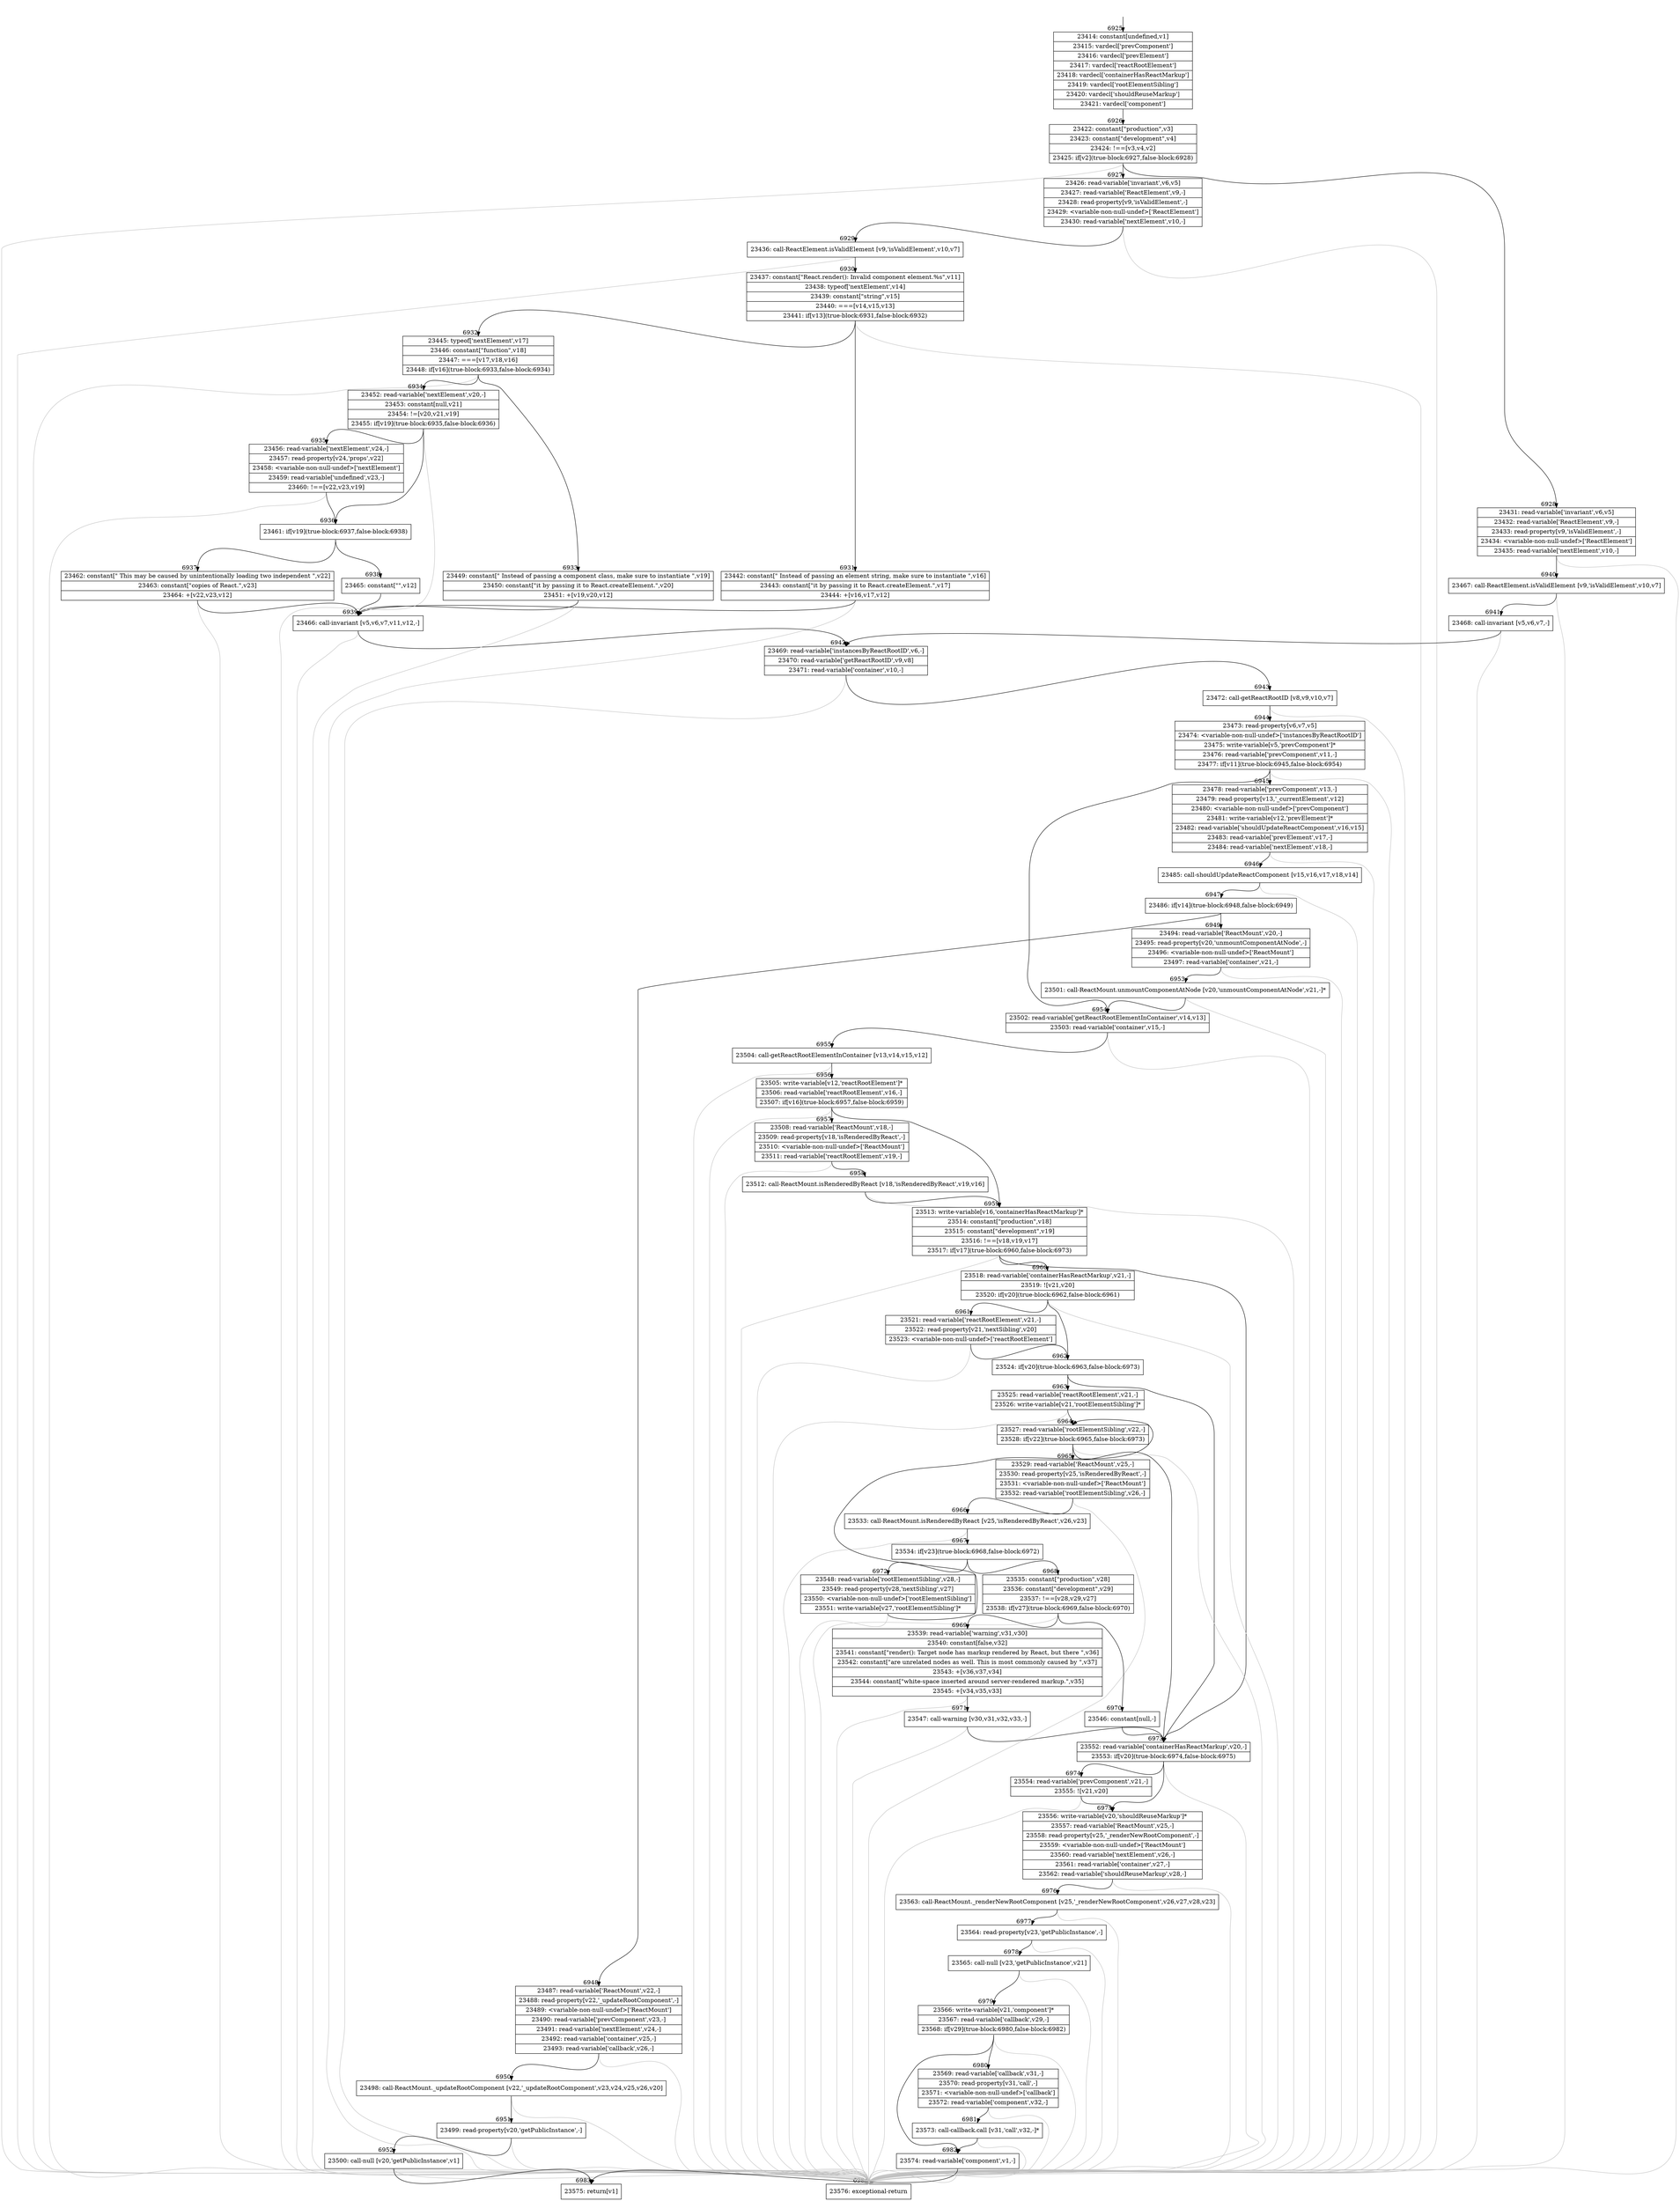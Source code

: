 digraph {
rankdir="TD"
BB_entry485[shape=none,label=""];
BB_entry485 -> BB6925 [tailport=s, headport=n, headlabel="    6925"]
BB6925 [shape=record label="{23414: constant[undefined,v1]|23415: vardecl['prevComponent']|23416: vardecl['prevElement']|23417: vardecl['reactRootElement']|23418: vardecl['containerHasReactMarkup']|23419: vardecl['rootElementSibling']|23420: vardecl['shouldReuseMarkup']|23421: vardecl['component']}" ] 
BB6925 -> BB6926 [tailport=s, headport=n, headlabel="      6926"]
BB6926 [shape=record label="{23422: constant[\"production\",v3]|23423: constant[\"development\",v4]|23424: !==[v3,v4,v2]|23425: if[v2](true-block:6927,false-block:6928)}" ] 
BB6926 -> BB6927 [tailport=s, headport=n, headlabel="      6927"]
BB6926 -> BB6928 [tailport=s, headport=n, headlabel="      6928"]
BB6926 -> BB6984 [tailport=s, headport=n, color=gray, headlabel="      6984"]
BB6927 [shape=record label="{23426: read-variable['invariant',v6,v5]|23427: read-variable['ReactElement',v9,-]|23428: read-property[v9,'isValidElement',-]|23429: \<variable-non-null-undef\>['ReactElement']|23430: read-variable['nextElement',v10,-]}" ] 
BB6927 -> BB6929 [tailport=s, headport=n, headlabel="      6929"]
BB6927 -> BB6984 [tailport=s, headport=n, color=gray]
BB6928 [shape=record label="{23431: read-variable['invariant',v6,v5]|23432: read-variable['ReactElement',v9,-]|23433: read-property[v9,'isValidElement',-]|23434: \<variable-non-null-undef\>['ReactElement']|23435: read-variable['nextElement',v10,-]}" ] 
BB6928 -> BB6940 [tailport=s, headport=n, headlabel="      6940"]
BB6928 -> BB6984 [tailport=s, headport=n, color=gray]
BB6929 [shape=record label="{23436: call-ReactElement.isValidElement [v9,'isValidElement',v10,v7]}" ] 
BB6929 -> BB6930 [tailport=s, headport=n, headlabel="      6930"]
BB6929 -> BB6984 [tailport=s, headport=n, color=gray]
BB6930 [shape=record label="{23437: constant[\"React.render(): Invalid component element.%s\",v11]|23438: typeof['nextElement',v14]|23439: constant[\"string\",v15]|23440: ===[v14,v15,v13]|23441: if[v13](true-block:6931,false-block:6932)}" ] 
BB6930 -> BB6931 [tailport=s, headport=n, headlabel="      6931"]
BB6930 -> BB6932 [tailport=s, headport=n, headlabel="      6932"]
BB6930 -> BB6984 [tailport=s, headport=n, color=gray]
BB6931 [shape=record label="{23442: constant[\" Instead of passing an element string, make sure to instantiate \",v16]|23443: constant[\"it by passing it to React.createElement.\",v17]|23444: +[v16,v17,v12]}" ] 
BB6931 -> BB6939 [tailport=s, headport=n, headlabel="      6939"]
BB6931 -> BB6984 [tailport=s, headport=n, color=gray]
BB6932 [shape=record label="{23445: typeof['nextElement',v17]|23446: constant[\"function\",v18]|23447: ===[v17,v18,v16]|23448: if[v16](true-block:6933,false-block:6934)}" ] 
BB6932 -> BB6933 [tailport=s, headport=n, headlabel="      6933"]
BB6932 -> BB6934 [tailport=s, headport=n, headlabel="      6934"]
BB6932 -> BB6984 [tailport=s, headport=n, color=gray]
BB6933 [shape=record label="{23449: constant[\" Instead of passing a component class, make sure to instantiate \",v19]|23450: constant[\"it by passing it to React.createElement.\",v20]|23451: +[v19,v20,v12]}" ] 
BB6933 -> BB6939 [tailport=s, headport=n]
BB6933 -> BB6984 [tailport=s, headport=n, color=gray]
BB6934 [shape=record label="{23452: read-variable['nextElement',v20,-]|23453: constant[null,v21]|23454: !=[v20,v21,v19]|23455: if[v19](true-block:6935,false-block:6936)}" ] 
BB6934 -> BB6936 [tailport=s, headport=n, headlabel="      6936"]
BB6934 -> BB6935 [tailport=s, headport=n, headlabel="      6935"]
BB6934 -> BB6984 [tailport=s, headport=n, color=gray]
BB6935 [shape=record label="{23456: read-variable['nextElement',v24,-]|23457: read-property[v24,'props',v22]|23458: \<variable-non-null-undef\>['nextElement']|23459: read-variable['undefined',v23,-]|23460: !==[v22,v23,v19]}" ] 
BB6935 -> BB6936 [tailport=s, headport=n]
BB6935 -> BB6984 [tailport=s, headport=n, color=gray]
BB6936 [shape=record label="{23461: if[v19](true-block:6937,false-block:6938)}" ] 
BB6936 -> BB6937 [tailport=s, headport=n, headlabel="      6937"]
BB6936 -> BB6938 [tailport=s, headport=n, headlabel="      6938"]
BB6937 [shape=record label="{23462: constant[\" This may be caused by unintentionally loading two independent \",v22]|23463: constant[\"copies of React.\",v23]|23464: +[v22,v23,v12]}" ] 
BB6937 -> BB6939 [tailport=s, headport=n]
BB6937 -> BB6984 [tailport=s, headport=n, color=gray]
BB6938 [shape=record label="{23465: constant[\"\",v12]}" ] 
BB6938 -> BB6939 [tailport=s, headport=n]
BB6939 [shape=record label="{23466: call-invariant [v5,v6,v7,v11,v12,-]}" ] 
BB6939 -> BB6942 [tailport=s, headport=n, headlabel="      6942"]
BB6939 -> BB6984 [tailport=s, headport=n, color=gray]
BB6940 [shape=record label="{23467: call-ReactElement.isValidElement [v9,'isValidElement',v10,v7]}" ] 
BB6940 -> BB6941 [tailport=s, headport=n, headlabel="      6941"]
BB6940 -> BB6984 [tailport=s, headport=n, color=gray]
BB6941 [shape=record label="{23468: call-invariant [v5,v6,v7,-]}" ] 
BB6941 -> BB6942 [tailport=s, headport=n]
BB6941 -> BB6984 [tailport=s, headport=n, color=gray]
BB6942 [shape=record label="{23469: read-variable['instancesByReactRootID',v6,-]|23470: read-variable['getReactRootID',v9,v8]|23471: read-variable['container',v10,-]}" ] 
BB6942 -> BB6943 [tailport=s, headport=n, headlabel="      6943"]
BB6942 -> BB6984 [tailport=s, headport=n, color=gray]
BB6943 [shape=record label="{23472: call-getReactRootID [v8,v9,v10,v7]}" ] 
BB6943 -> BB6944 [tailport=s, headport=n, headlabel="      6944"]
BB6943 -> BB6984 [tailport=s, headport=n, color=gray]
BB6944 [shape=record label="{23473: read-property[v6,v7,v5]|23474: \<variable-non-null-undef\>['instancesByReactRootID']|23475: write-variable[v5,'prevComponent']*|23476: read-variable['prevComponent',v11,-]|23477: if[v11](true-block:6945,false-block:6954)}" ] 
BB6944 -> BB6945 [tailport=s, headport=n, headlabel="      6945"]
BB6944 -> BB6954 [tailport=s, headport=n, headlabel="      6954"]
BB6944 -> BB6984 [tailport=s, headport=n, color=gray]
BB6945 [shape=record label="{23478: read-variable['prevComponent',v13,-]|23479: read-property[v13,'_currentElement',v12]|23480: \<variable-non-null-undef\>['prevComponent']|23481: write-variable[v12,'prevElement']*|23482: read-variable['shouldUpdateReactComponent',v16,v15]|23483: read-variable['prevElement',v17,-]|23484: read-variable['nextElement',v18,-]}" ] 
BB6945 -> BB6946 [tailport=s, headport=n, headlabel="      6946"]
BB6945 -> BB6984 [tailport=s, headport=n, color=gray]
BB6946 [shape=record label="{23485: call-shouldUpdateReactComponent [v15,v16,v17,v18,v14]}" ] 
BB6946 -> BB6947 [tailport=s, headport=n, headlabel="      6947"]
BB6946 -> BB6984 [tailport=s, headport=n, color=gray]
BB6947 [shape=record label="{23486: if[v14](true-block:6948,false-block:6949)}" ] 
BB6947 -> BB6948 [tailport=s, headport=n, headlabel="      6948"]
BB6947 -> BB6949 [tailport=s, headport=n, headlabel="      6949"]
BB6948 [shape=record label="{23487: read-variable['ReactMount',v22,-]|23488: read-property[v22,'_updateRootComponent',-]|23489: \<variable-non-null-undef\>['ReactMount']|23490: read-variable['prevComponent',v23,-]|23491: read-variable['nextElement',v24,-]|23492: read-variable['container',v25,-]|23493: read-variable['callback',v26,-]}" ] 
BB6948 -> BB6950 [tailport=s, headport=n, headlabel="      6950"]
BB6948 -> BB6984 [tailport=s, headport=n, color=gray]
BB6949 [shape=record label="{23494: read-variable['ReactMount',v20,-]|23495: read-property[v20,'unmountComponentAtNode',-]|23496: \<variable-non-null-undef\>['ReactMount']|23497: read-variable['container',v21,-]}" ] 
BB6949 -> BB6953 [tailport=s, headport=n, headlabel="      6953"]
BB6949 -> BB6984 [tailport=s, headport=n, color=gray]
BB6950 [shape=record label="{23498: call-ReactMount._updateRootComponent [v22,'_updateRootComponent',v23,v24,v25,v26,v20]}" ] 
BB6950 -> BB6951 [tailport=s, headport=n, headlabel="      6951"]
BB6950 -> BB6984 [tailport=s, headport=n, color=gray]
BB6951 [shape=record label="{23499: read-property[v20,'getPublicInstance',-]}" ] 
BB6951 -> BB6952 [tailport=s, headport=n, headlabel="      6952"]
BB6951 -> BB6984 [tailport=s, headport=n, color=gray]
BB6952 [shape=record label="{23500: call-null [v20,'getPublicInstance',v1]}" ] 
BB6952 -> BB6983 [tailport=s, headport=n, headlabel="      6983"]
BB6952 -> BB6984 [tailport=s, headport=n, color=gray]
BB6953 [shape=record label="{23501: call-ReactMount.unmountComponentAtNode [v20,'unmountComponentAtNode',v21,-]*}" ] 
BB6953 -> BB6954 [tailport=s, headport=n]
BB6953 -> BB6984 [tailport=s, headport=n, color=gray]
BB6954 [shape=record label="{23502: read-variable['getReactRootElementInContainer',v14,v13]|23503: read-variable['container',v15,-]}" ] 
BB6954 -> BB6955 [tailport=s, headport=n, headlabel="      6955"]
BB6954 -> BB6984 [tailport=s, headport=n, color=gray]
BB6955 [shape=record label="{23504: call-getReactRootElementInContainer [v13,v14,v15,v12]}" ] 
BB6955 -> BB6956 [tailport=s, headport=n, headlabel="      6956"]
BB6955 -> BB6984 [tailport=s, headport=n, color=gray]
BB6956 [shape=record label="{23505: write-variable[v12,'reactRootElement']*|23506: read-variable['reactRootElement',v16,-]|23507: if[v16](true-block:6957,false-block:6959)}" ] 
BB6956 -> BB6959 [tailport=s, headport=n, headlabel="      6959"]
BB6956 -> BB6957 [tailport=s, headport=n, headlabel="      6957"]
BB6956 -> BB6984 [tailport=s, headport=n, color=gray]
BB6957 [shape=record label="{23508: read-variable['ReactMount',v18,-]|23509: read-property[v18,'isRenderedByReact',-]|23510: \<variable-non-null-undef\>['ReactMount']|23511: read-variable['reactRootElement',v19,-]}" ] 
BB6957 -> BB6958 [tailport=s, headport=n, headlabel="      6958"]
BB6957 -> BB6984 [tailport=s, headport=n, color=gray]
BB6958 [shape=record label="{23512: call-ReactMount.isRenderedByReact [v18,'isRenderedByReact',v19,v16]}" ] 
BB6958 -> BB6959 [tailport=s, headport=n]
BB6958 -> BB6984 [tailport=s, headport=n, color=gray]
BB6959 [shape=record label="{23513: write-variable[v16,'containerHasReactMarkup']*|23514: constant[\"production\",v18]|23515: constant[\"development\",v19]|23516: !==[v18,v19,v17]|23517: if[v17](true-block:6960,false-block:6973)}" ] 
BB6959 -> BB6960 [tailport=s, headport=n, headlabel="      6960"]
BB6959 -> BB6973 [tailport=s, headport=n, headlabel="      6973"]
BB6959 -> BB6984 [tailport=s, headport=n, color=gray]
BB6960 [shape=record label="{23518: read-variable['containerHasReactMarkup',v21,-]|23519: ![v21,v20]|23520: if[v20](true-block:6962,false-block:6961)}" ] 
BB6960 -> BB6962 [tailport=s, headport=n, headlabel="      6962"]
BB6960 -> BB6961 [tailport=s, headport=n, headlabel="      6961"]
BB6960 -> BB6984 [tailport=s, headport=n, color=gray]
BB6961 [shape=record label="{23521: read-variable['reactRootElement',v21,-]|23522: read-property[v21,'nextSibling',v20]|23523: \<variable-non-null-undef\>['reactRootElement']}" ] 
BB6961 -> BB6962 [tailport=s, headport=n]
BB6961 -> BB6984 [tailport=s, headport=n, color=gray]
BB6962 [shape=record label="{23524: if[v20](true-block:6963,false-block:6973)}" ] 
BB6962 -> BB6963 [tailport=s, headport=n, headlabel="      6963"]
BB6962 -> BB6973 [tailport=s, headport=n]
BB6963 [shape=record label="{23525: read-variable['reactRootElement',v21,-]|23526: write-variable[v21,'rootElementSibling']*}" ] 
BB6963 -> BB6964 [tailport=s, headport=n, headlabel="      6964"]
BB6963 -> BB6984 [tailport=s, headport=n, color=gray]
BB6964 [shape=record label="{23527: read-variable['rootElementSibling',v22,-]|23528: if[v22](true-block:6965,false-block:6973)}" ] 
BB6964 -> BB6965 [tailport=s, headport=n, headlabel="      6965"]
BB6964 -> BB6973 [tailport=s, headport=n]
BB6964 -> BB6984 [tailport=s, headport=n, color=gray]
BB6965 [shape=record label="{23529: read-variable['ReactMount',v25,-]|23530: read-property[v25,'isRenderedByReact',-]|23531: \<variable-non-null-undef\>['ReactMount']|23532: read-variable['rootElementSibling',v26,-]}" ] 
BB6965 -> BB6966 [tailport=s, headport=n, headlabel="      6966"]
BB6965 -> BB6984 [tailport=s, headport=n, color=gray]
BB6966 [shape=record label="{23533: call-ReactMount.isRenderedByReact [v25,'isRenderedByReact',v26,v23]}" ] 
BB6966 -> BB6967 [tailport=s, headport=n, headlabel="      6967"]
BB6966 -> BB6984 [tailport=s, headport=n, color=gray]
BB6967 [shape=record label="{23534: if[v23](true-block:6968,false-block:6972)}" ] 
BB6967 -> BB6968 [tailport=s, headport=n, headlabel="      6968"]
BB6967 -> BB6972 [tailport=s, headport=n, headlabel="      6972"]
BB6968 [shape=record label="{23535: constant[\"production\",v28]|23536: constant[\"development\",v29]|23537: !==[v28,v29,v27]|23538: if[v27](true-block:6969,false-block:6970)}" ] 
BB6968 -> BB6969 [tailport=s, headport=n, headlabel="      6969"]
BB6968 -> BB6970 [tailport=s, headport=n, headlabel="      6970"]
BB6968 -> BB6984 [tailport=s, headport=n, color=gray]
BB6969 [shape=record label="{23539: read-variable['warning',v31,v30]|23540: constant[false,v32]|23541: constant[\"render(): Target node has markup rendered by React, but there \",v36]|23542: constant[\"are unrelated nodes as well. This is most commonly caused by \",v37]|23543: +[v36,v37,v34]|23544: constant[\"white-space inserted around server-rendered markup.\",v35]|23545: +[v34,v35,v33]}" ] 
BB6969 -> BB6971 [tailport=s, headport=n, headlabel="      6971"]
BB6969 -> BB6984 [tailport=s, headport=n, color=gray]
BB6970 [shape=record label="{23546: constant[null,-]}" ] 
BB6970 -> BB6973 [tailport=s, headport=n]
BB6971 [shape=record label="{23547: call-warning [v30,v31,v32,v33,-]}" ] 
BB6971 -> BB6973 [tailport=s, headport=n]
BB6971 -> BB6984 [tailport=s, headport=n, color=gray]
BB6972 [shape=record label="{23548: read-variable['rootElementSibling',v28,-]|23549: read-property[v28,'nextSibling',v27]|23550: \<variable-non-null-undef\>['rootElementSibling']|23551: write-variable[v27,'rootElementSibling']*}" ] 
BB6972 -> BB6964 [tailport=s, headport=n]
BB6972 -> BB6984 [tailport=s, headport=n, color=gray]
BB6973 [shape=record label="{23552: read-variable['containerHasReactMarkup',v20,-]|23553: if[v20](true-block:6974,false-block:6975)}" ] 
BB6973 -> BB6975 [tailport=s, headport=n, headlabel="      6975"]
BB6973 -> BB6974 [tailport=s, headport=n, headlabel="      6974"]
BB6973 -> BB6984 [tailport=s, headport=n, color=gray]
BB6974 [shape=record label="{23554: read-variable['prevComponent',v21,-]|23555: ![v21,v20]}" ] 
BB6974 -> BB6975 [tailport=s, headport=n]
BB6974 -> BB6984 [tailport=s, headport=n, color=gray]
BB6975 [shape=record label="{23556: write-variable[v20,'shouldReuseMarkup']*|23557: read-variable['ReactMount',v25,-]|23558: read-property[v25,'_renderNewRootComponent',-]|23559: \<variable-non-null-undef\>['ReactMount']|23560: read-variable['nextElement',v26,-]|23561: read-variable['container',v27,-]|23562: read-variable['shouldReuseMarkup',v28,-]}" ] 
BB6975 -> BB6976 [tailport=s, headport=n, headlabel="      6976"]
BB6975 -> BB6984 [tailport=s, headport=n, color=gray]
BB6976 [shape=record label="{23563: call-ReactMount._renderNewRootComponent [v25,'_renderNewRootComponent',v26,v27,v28,v23]}" ] 
BB6976 -> BB6977 [tailport=s, headport=n, headlabel="      6977"]
BB6976 -> BB6984 [tailport=s, headport=n, color=gray]
BB6977 [shape=record label="{23564: read-property[v23,'getPublicInstance',-]}" ] 
BB6977 -> BB6978 [tailport=s, headport=n, headlabel="      6978"]
BB6977 -> BB6984 [tailport=s, headport=n, color=gray]
BB6978 [shape=record label="{23565: call-null [v23,'getPublicInstance',v21]}" ] 
BB6978 -> BB6979 [tailport=s, headport=n, headlabel="      6979"]
BB6978 -> BB6984 [tailport=s, headport=n, color=gray]
BB6979 [shape=record label="{23566: write-variable[v21,'component']*|23567: read-variable['callback',v29,-]|23568: if[v29](true-block:6980,false-block:6982)}" ] 
BB6979 -> BB6980 [tailport=s, headport=n, headlabel="      6980"]
BB6979 -> BB6982 [tailport=s, headport=n, headlabel="      6982"]
BB6979 -> BB6984 [tailport=s, headport=n, color=gray]
BB6980 [shape=record label="{23569: read-variable['callback',v31,-]|23570: read-property[v31,'call',-]|23571: \<variable-non-null-undef\>['callback']|23572: read-variable['component',v32,-]}" ] 
BB6980 -> BB6981 [tailport=s, headport=n, headlabel="      6981"]
BB6980 -> BB6984 [tailport=s, headport=n, color=gray]
BB6981 [shape=record label="{23573: call-callback.call [v31,'call',v32,-]*}" ] 
BB6981 -> BB6982 [tailport=s, headport=n]
BB6981 -> BB6984 [tailport=s, headport=n, color=gray]
BB6982 [shape=record label="{23574: read-variable['component',v1,-]}" ] 
BB6982 -> BB6983 [tailport=s, headport=n]
BB6982 -> BB6984 [tailport=s, headport=n, color=gray]
BB6983 [shape=record label="{23575: return[v1]}" ] 
BB6984 [shape=record label="{23576: exceptional-return}" ] 
//#$~ 12255
}
